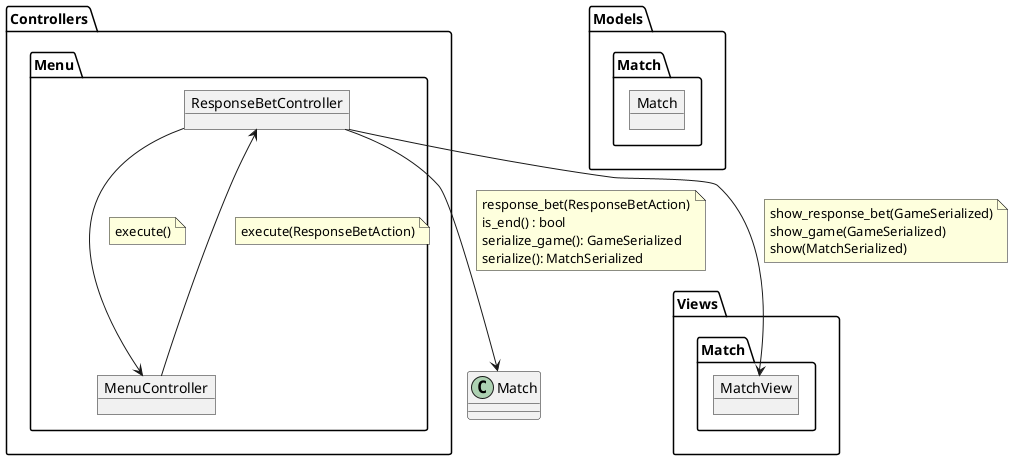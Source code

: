 @startuml
allow_mixing

package Models {
    package Match as "Match" {
        object Match
    }
}

package Views {
    package Match2 as "Match" {
        object MatchView
    }
}

package Controllers {
    package Menu2 as "Menu" {
        object ResponseBetController
        object MenuController
    }
}

MenuController --> ResponseBetController
note on link
    execute(ResponseBetAction)
end note

ResponseBetController --> MenuController
note on link
    execute()
end note

ResponseBetController --> Match
note on link
    response_bet(ResponseBetAction)
    is_end() : bool
    serialize_game(): GameSerialized
    serialize(): MatchSerialized
end note

ResponseBetController --> MatchView
note on link
    show_response_bet(GameSerialized)
    show_game(GameSerialized)
    show(MatchSerialized)
end note

@enduml
